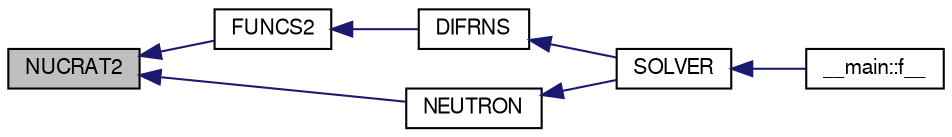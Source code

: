 digraph G
{
  edge [fontname="FreeSans",fontsize="10",labelfontname="FreeSans",labelfontsize="10"];
  node [fontname="FreeSans",fontsize="10",shape=record];
  rankdir=LR;
  Node1 [label="NUCRAT2",height=0.2,width=0.4,color="black", fillcolor="grey75", style="filled" fontcolor="black"];
  Node1 -> Node2 [dir=back,color="midnightblue",fontsize="10",style="solid",fontname="FreeSans"];
  Node2 [label="FUNCS2",height=0.2,width=0.4,color="black", fillcolor="white", style="filled",URL="$funcs2_8f.html#a90dca890552333d553e8bfbf5c9d70c1"];
  Node2 -> Node3 [dir=back,color="midnightblue",fontsize="10",style="solid",fontname="FreeSans"];
  Node3 [label="DIFRNS",height=0.2,width=0.4,color="black", fillcolor="white", style="filled",URL="$difrns_8f.html#a8d0ce59a93ccaceca1de81643d6c2579"];
  Node3 -> Node4 [dir=back,color="midnightblue",fontsize="10",style="solid",fontname="FreeSans"];
  Node4 [label="SOLVER",height=0.2,width=0.4,color="black", fillcolor="white", style="filled",URL="$solver_8f.html#a08a1c323e11794598bcdb215243a2055"];
  Node4 -> Node5 [dir=back,color="midnightblue",fontsize="10",style="solid",fontname="FreeSans"];
  Node5 [label="__main::f__",height=0.2,width=0.4,color="black", fillcolor="white", style="filled",URL="$main_8f.html#ae83ca6745076513ebf744d3378720f23"];
  Node1 -> Node6 [dir=back,color="midnightblue",fontsize="10",style="solid",fontname="FreeSans"];
  Node6 [label="NEUTRON",height=0.2,width=0.4,color="black", fillcolor="white", style="filled",URL="$neutron_8f.html#a89ebfd2aa871c64527ac202c5c7ad218"];
  Node6 -> Node4 [dir=back,color="midnightblue",fontsize="10",style="solid",fontname="FreeSans"];
}
